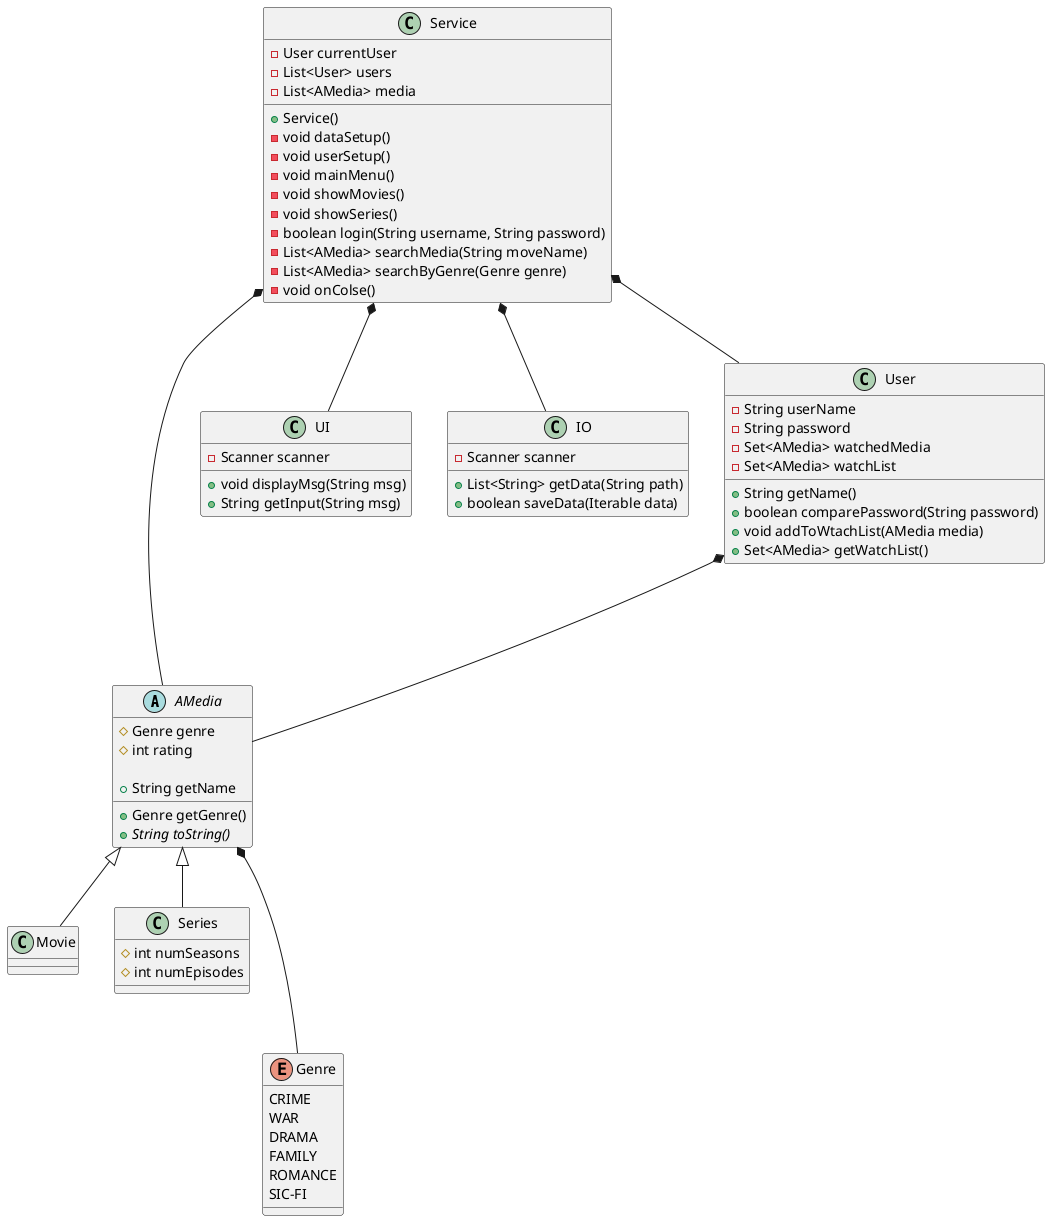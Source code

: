 @startuml
abstract class AMedia{
	# Genre genre
	# int rating

    + Genre getGenre()
    + String getName
    {abstract} + String toString()
}

class Movie{
	
}

class Series{
	# int numSeasons
	# int numEpisodes	
}

class UI {
    - Scanner scanner
	+ void displayMsg(String msg)
	+ String getInput(String msg)
}

class IO{
    - Scanner scanner
	+ List<String> getData(String path)
	+ boolean saveData(Iterable data)
}

class User{
    - String userName
    - String password
    - Set<AMedia> watchedMedia
    - Set<AMedia> watchList
    + String getName()
    + boolean comparePassword(String password)
    + void addToWtachList(AMedia media)
    + Set<AMedia> getWatchList()
}

class Service{
    - User currentUser
	- List<User> users
	- List<AMedia> media
	
    + Service()
    - void dataSetup()
    - void userSetup()
    - void mainMenu() 
    - void showMovies()
    - void showSeries()
	- boolean login(String username, String password)
    - List<AMedia> searchMedia(String moveName)
    - List<AMedia> searchByGenre(Genre genre)
    - void onColse()
}
note left of Service::setup
    userlogin / create user
end note

note left of Service::mainMainu
    This is the main loop of the programSS
end note

enum Genre{
    CRIME
    WAR
    DRAMA
    FAMILY
    ROMANCE
    SIC-FI
}

Service *-- AMedia
Service *-- User
Service *-- UI
Service *-- IO

AMedia *--- Genre

User *--- AMedia


AMedia <|-- Movie
AMedia <|-- Series
@enduml